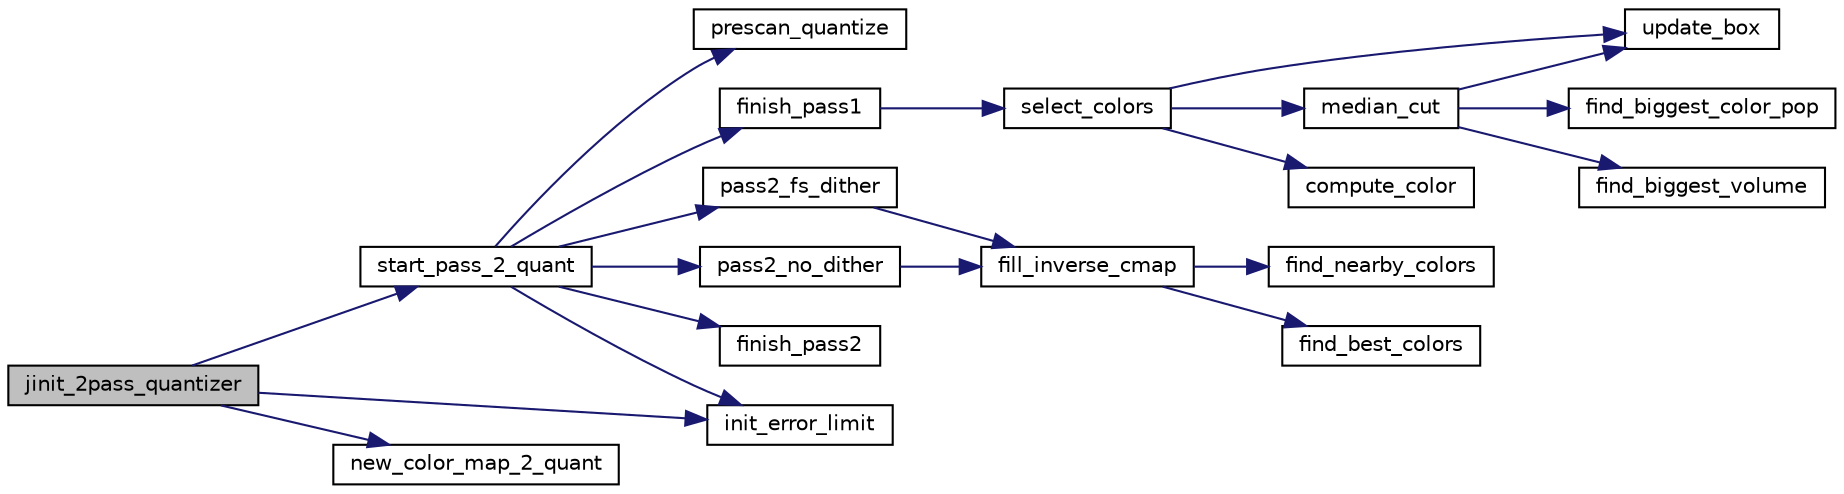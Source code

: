 digraph "jinit_2pass_quantizer"
{
 // LATEX_PDF_SIZE
  bgcolor="transparent";
  edge [fontname="Helvetica",fontsize="10",labelfontname="Helvetica",labelfontsize="10"];
  node [fontname="Helvetica",fontsize="10",shape=record];
  rankdir="LR";
  Node78 [label="jinit_2pass_quantizer",height=0.2,width=0.4,color="black", fillcolor="grey75", style="filled", fontcolor="black",tooltip=" "];
  Node78 -> Node79 [color="midnightblue",fontsize="10",style="solid",fontname="Helvetica"];
  Node79 [label="start_pass_2_quant",height=0.2,width=0.4,color="black",URL="$jquant2_8c.html#a1ebbe294fe36c4601a734d6b9f5decd2",tooltip=" "];
  Node79 -> Node80 [color="midnightblue",fontsize="10",style="solid",fontname="Helvetica"];
  Node80 [label="prescan_quantize",height=0.2,width=0.4,color="black",URL="$jquant2_8c.html#aa7b5498b5cd83fc4c0d10ee7933179d4",tooltip=" "];
  Node79 -> Node81 [color="midnightblue",fontsize="10",style="solid",fontname="Helvetica"];
  Node81 [label="finish_pass1",height=0.2,width=0.4,color="black",URL="$jquant2_8c.html#aa47f5fced37e5141b71877dfdb089349",tooltip=" "];
  Node81 -> Node82 [color="midnightblue",fontsize="10",style="solid",fontname="Helvetica"];
  Node82 [label="select_colors",height=0.2,width=0.4,color="black",URL="$jquant2_8c.html#ae94f9fbb5d9c1221263fca61565f26b1",tooltip=" "];
  Node82 -> Node83 [color="midnightblue",fontsize="10",style="solid",fontname="Helvetica"];
  Node83 [label="update_box",height=0.2,width=0.4,color="black",URL="$jquant2_8c.html#a330b886f3d43e64df57cb1617f0dc279",tooltip=" "];
  Node82 -> Node84 [color="midnightblue",fontsize="10",style="solid",fontname="Helvetica"];
  Node84 [label="median_cut",height=0.2,width=0.4,color="black",URL="$jquant2_8c.html#aeab9924e8fc990fedd479f948596ae67",tooltip=" "];
  Node84 -> Node85 [color="midnightblue",fontsize="10",style="solid",fontname="Helvetica"];
  Node85 [label="find_biggest_color_pop",height=0.2,width=0.4,color="black",URL="$jquant2_8c.html#aee930a6020c4d5f84ef292fd50846509",tooltip=" "];
  Node84 -> Node86 [color="midnightblue",fontsize="10",style="solid",fontname="Helvetica"];
  Node86 [label="find_biggest_volume",height=0.2,width=0.4,color="black",URL="$jquant2_8c.html#a07dc0980b377b3dba8c2211e177f55d3",tooltip=" "];
  Node84 -> Node83 [color="midnightblue",fontsize="10",style="solid",fontname="Helvetica"];
  Node82 -> Node87 [color="midnightblue",fontsize="10",style="solid",fontname="Helvetica"];
  Node87 [label="compute_color",height=0.2,width=0.4,color="black",URL="$jquant2_8c.html#a39c345a50c592c16fc14daf003285f2c",tooltip=" "];
  Node79 -> Node88 [color="midnightblue",fontsize="10",style="solid",fontname="Helvetica"];
  Node88 [label="pass2_fs_dither",height=0.2,width=0.4,color="black",URL="$jquant2_8c.html#a91a0278533bb9a14825ff62b992629a0",tooltip=" "];
  Node88 -> Node89 [color="midnightblue",fontsize="10",style="solid",fontname="Helvetica"];
  Node89 [label="fill_inverse_cmap",height=0.2,width=0.4,color="black",URL="$jquant2_8c.html#ae600f48ed356a1a95099a0e961503118",tooltip=" "];
  Node89 -> Node90 [color="midnightblue",fontsize="10",style="solid",fontname="Helvetica"];
  Node90 [label="find_nearby_colors",height=0.2,width=0.4,color="black",URL="$jquant2_8c.html#a5ffa752904ce44933a05e7138e332e34",tooltip=" "];
  Node89 -> Node91 [color="midnightblue",fontsize="10",style="solid",fontname="Helvetica"];
  Node91 [label="find_best_colors",height=0.2,width=0.4,color="black",URL="$jquant2_8c.html#ad12e5d39ae26d72e63ffb85e60d8c74e",tooltip=" "];
  Node79 -> Node92 [color="midnightblue",fontsize="10",style="solid",fontname="Helvetica"];
  Node92 [label="pass2_no_dither",height=0.2,width=0.4,color="black",URL="$jquant2_8c.html#ac2602e9fd6c890e4cdc98b7ed635cacd",tooltip=" "];
  Node92 -> Node89 [color="midnightblue",fontsize="10",style="solid",fontname="Helvetica"];
  Node79 -> Node93 [color="midnightblue",fontsize="10",style="solid",fontname="Helvetica"];
  Node93 [label="finish_pass2",height=0.2,width=0.4,color="black",URL="$jquant2_8c.html#a63de1aef519d44b7d19fce291e8479b5",tooltip=" "];
  Node79 -> Node94 [color="midnightblue",fontsize="10",style="solid",fontname="Helvetica"];
  Node94 [label="init_error_limit",height=0.2,width=0.4,color="black",URL="$jquant2_8c.html#a58f0273f437468d1b68df84124a02830",tooltip=" "];
  Node78 -> Node95 [color="midnightblue",fontsize="10",style="solid",fontname="Helvetica"];
  Node95 [label="new_color_map_2_quant",height=0.2,width=0.4,color="black",URL="$jquant2_8c.html#a0e2cd0c2f055802cd606c47d4b3baa9b",tooltip=" "];
  Node78 -> Node94 [color="midnightblue",fontsize="10",style="solid",fontname="Helvetica"];
}
